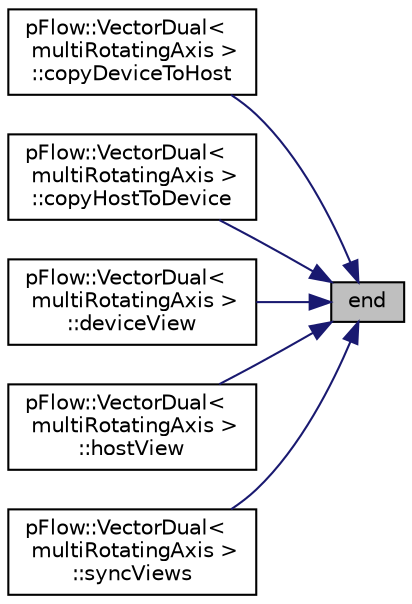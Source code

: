digraph "end"
{
 // LATEX_PDF_SIZE
  edge [fontname="Helvetica",fontsize="10",labelfontname="Helvetica",labelfontsize="10"];
  node [fontname="Helvetica",fontsize="10",shape=record];
  rankdir="RL";
  Node1 [label="end",height=0.2,width=0.4,color="black", fillcolor="grey75", style="filled", fontcolor="black",tooltip=" "];
  Node1 -> Node2 [dir="back",color="midnightblue",fontsize="10",style="solid",fontname="Helvetica"];
  Node2 [label="pFlow::VectorDual\<\l multiRotatingAxis \>\l::copyDeviceToHost",height=0.2,width=0.4,color="black", fillcolor="white", style="filled",URL="$classpFlow_1_1VectorDual.html#af3f0e5d29a8bdbe2be7a2acdd50d9aee",tooltip=" "];
  Node1 -> Node3 [dir="back",color="midnightblue",fontsize="10",style="solid",fontname="Helvetica"];
  Node3 [label="pFlow::VectorDual\<\l multiRotatingAxis \>\l::copyHostToDevice",height=0.2,width=0.4,color="black", fillcolor="white", style="filled",URL="$classpFlow_1_1VectorDual.html#ae6135f45c96744d450e726735d2ee326",tooltip=" "];
  Node1 -> Node4 [dir="back",color="midnightblue",fontsize="10",style="solid",fontname="Helvetica"];
  Node4 [label="pFlow::VectorDual\<\l multiRotatingAxis \>\l::deviceView",height=0.2,width=0.4,color="black", fillcolor="white", style="filled",URL="$classpFlow_1_1VectorDual.html#a92e8c7be1a92078e55bd47ebc9564203",tooltip=" "];
  Node1 -> Node5 [dir="back",color="midnightblue",fontsize="10",style="solid",fontname="Helvetica"];
  Node5 [label="pFlow::VectorDual\<\l multiRotatingAxis \>\l::hostView",height=0.2,width=0.4,color="black", fillcolor="white", style="filled",URL="$classpFlow_1_1VectorDual.html#a0ccd88df13289cd78e5b3652497a919c",tooltip=" "];
  Node1 -> Node6 [dir="back",color="midnightblue",fontsize="10",style="solid",fontname="Helvetica"];
  Node6 [label="pFlow::VectorDual\<\l multiRotatingAxis \>\l::syncViews",height=0.2,width=0.4,color="black", fillcolor="white", style="filled",URL="$classpFlow_1_1VectorDual.html#ab2063ba393c8c9a4c7a22e071163cd0d",tooltip=" "];
}

